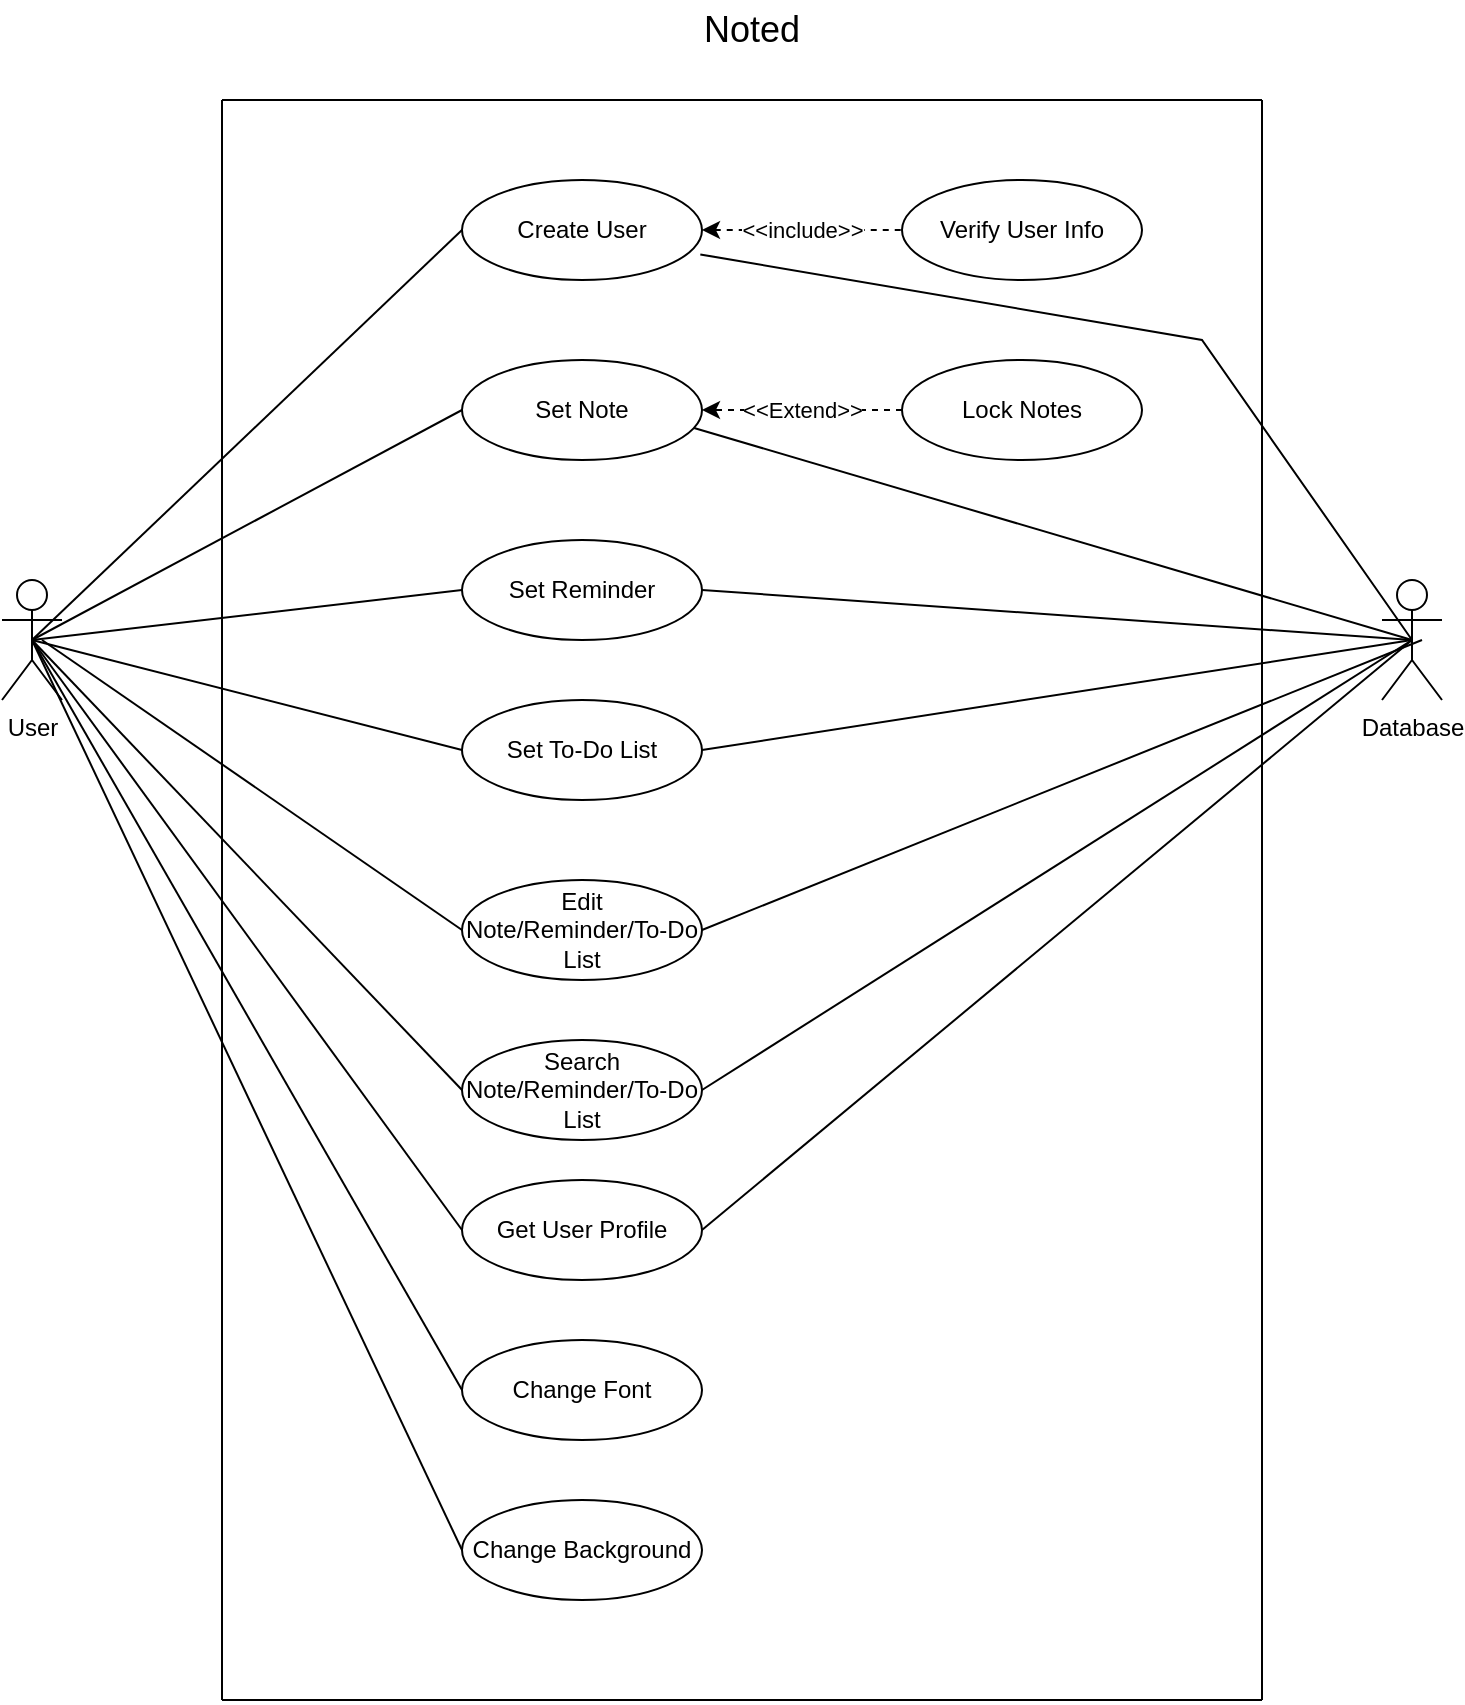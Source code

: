 <mxfile version="21.1.8" type="device">
  <diagram id="R2lEEEUBdFMjLlhIrx00" name="Page-1">
    <mxGraphModel dx="1035" dy="551" grid="1" gridSize="10" guides="1" tooltips="1" connect="1" arrows="1" fold="1" page="1" pageScale="1" pageWidth="850" pageHeight="1100" math="0" shadow="0" extFonts="Permanent Marker^https://fonts.googleapis.com/css?family=Permanent+Marker">
      <root>
        <mxCell id="0" />
        <mxCell id="1" parent="0" />
        <mxCell id="UbdFfxhYkOwTz7IuONlC-1" value="User" style="shape=umlActor;verticalLabelPosition=bottom;verticalAlign=top;html=1;outlineConnect=0;" vertex="1" parent="1">
          <mxGeometry x="50" y="320" width="30" height="60" as="geometry" />
        </mxCell>
        <mxCell id="UbdFfxhYkOwTz7IuONlC-4" value="Set Note" style="ellipse;whiteSpace=wrap;html=1;" vertex="1" parent="1">
          <mxGeometry x="280" y="210" width="120" height="50" as="geometry" />
        </mxCell>
        <mxCell id="UbdFfxhYkOwTz7IuONlC-7" value="Search Note/Reminder/To-Do List" style="ellipse;whiteSpace=wrap;html=1;" vertex="1" parent="1">
          <mxGeometry x="280" y="550" width="120" height="50" as="geometry" />
        </mxCell>
        <mxCell id="UbdFfxhYkOwTz7IuONlC-8" value="Change Font" style="ellipse;whiteSpace=wrap;html=1;" vertex="1" parent="1">
          <mxGeometry x="280" y="700" width="120" height="50" as="geometry" />
        </mxCell>
        <mxCell id="UbdFfxhYkOwTz7IuONlC-9" value="Change Background" style="ellipse;whiteSpace=wrap;html=1;" vertex="1" parent="1">
          <mxGeometry x="280" y="780" width="120" height="50" as="geometry" />
        </mxCell>
        <mxCell id="UbdFfxhYkOwTz7IuONlC-22" value="&amp;lt;&amp;lt;include&amp;gt;&amp;gt;" style="edgeStyle=orthogonalEdgeStyle;rounded=0;orthogonalLoop=1;jettySize=auto;html=1;dashed=1;startArrow=classic;startFill=1;endArrow=none;endFill=0;" edge="1" parent="1" source="UbdFfxhYkOwTz7IuONlC-10" target="UbdFfxhYkOwTz7IuONlC-21">
          <mxGeometry relative="1" as="geometry" />
        </mxCell>
        <mxCell id="UbdFfxhYkOwTz7IuONlC-10" value="Create User" style="ellipse;whiteSpace=wrap;html=1;" vertex="1" parent="1">
          <mxGeometry x="280" y="120" width="120" height="50" as="geometry" />
        </mxCell>
        <mxCell id="UbdFfxhYkOwTz7IuONlC-13" value="Get User Profile" style="ellipse;whiteSpace=wrap;html=1;" vertex="1" parent="1">
          <mxGeometry x="280" y="620" width="120" height="50" as="geometry" />
        </mxCell>
        <mxCell id="UbdFfxhYkOwTz7IuONlC-15" value="&amp;lt;&amp;lt;Extend&amp;gt;&amp;gt;" style="edgeStyle=orthogonalEdgeStyle;rounded=0;orthogonalLoop=1;jettySize=auto;html=1;entryX=1;entryY=0.5;entryDx=0;entryDy=0;dashed=1;" edge="1" parent="1" source="UbdFfxhYkOwTz7IuONlC-14" target="UbdFfxhYkOwTz7IuONlC-4">
          <mxGeometry relative="1" as="geometry" />
        </mxCell>
        <mxCell id="UbdFfxhYkOwTz7IuONlC-14" value="Lock Notes" style="ellipse;whiteSpace=wrap;html=1;" vertex="1" parent="1">
          <mxGeometry x="500" y="210" width="120" height="50" as="geometry" />
        </mxCell>
        <mxCell id="UbdFfxhYkOwTz7IuONlC-16" value="Set To-Do List" style="ellipse;whiteSpace=wrap;html=1;" vertex="1" parent="1">
          <mxGeometry x="280" y="380" width="120" height="50" as="geometry" />
        </mxCell>
        <mxCell id="UbdFfxhYkOwTz7IuONlC-17" value="Database" style="shape=umlActor;verticalLabelPosition=bottom;verticalAlign=top;html=1;outlineConnect=0;" vertex="1" parent="1">
          <mxGeometry x="740" y="320" width="30" height="60" as="geometry" />
        </mxCell>
        <mxCell id="UbdFfxhYkOwTz7IuONlC-19" value="" style="endArrow=none;html=1;rounded=0;exitX=0.5;exitY=0.5;exitDx=0;exitDy=0;exitPerimeter=0;entryX=0;entryY=0.5;entryDx=0;entryDy=0;" edge="1" parent="1" source="UbdFfxhYkOwTz7IuONlC-1" target="UbdFfxhYkOwTz7IuONlC-10">
          <mxGeometry width="50" height="50" relative="1" as="geometry">
            <mxPoint x="160" y="140" as="sourcePoint" />
            <mxPoint x="210" y="90" as="targetPoint" />
          </mxGeometry>
        </mxCell>
        <mxCell id="UbdFfxhYkOwTz7IuONlC-21" value="Verify User Info" style="ellipse;whiteSpace=wrap;html=1;" vertex="1" parent="1">
          <mxGeometry x="500" y="120" width="120" height="50" as="geometry" />
        </mxCell>
        <mxCell id="UbdFfxhYkOwTz7IuONlC-24" value="" style="endArrow=none;html=1;rounded=0;entryX=0;entryY=0.5;entryDx=0;entryDy=0;exitX=0.5;exitY=0.5;exitDx=0;exitDy=0;exitPerimeter=0;" edge="1" parent="1" source="UbdFfxhYkOwTz7IuONlC-1" target="UbdFfxhYkOwTz7IuONlC-4">
          <mxGeometry width="50" height="50" relative="1" as="geometry">
            <mxPoint x="160" y="260" as="sourcePoint" />
            <mxPoint x="210" y="210" as="targetPoint" />
          </mxGeometry>
        </mxCell>
        <mxCell id="UbdFfxhYkOwTz7IuONlC-25" value="Set Reminder" style="ellipse;whiteSpace=wrap;html=1;" vertex="1" parent="1">
          <mxGeometry x="280" y="300" width="120" height="50" as="geometry" />
        </mxCell>
        <mxCell id="UbdFfxhYkOwTz7IuONlC-26" value="" style="endArrow=none;html=1;rounded=0;entryX=0;entryY=0.5;entryDx=0;entryDy=0;exitX=0.5;exitY=0.5;exitDx=0;exitDy=0;exitPerimeter=0;" edge="1" parent="1" source="UbdFfxhYkOwTz7IuONlC-1" target="UbdFfxhYkOwTz7IuONlC-25">
          <mxGeometry width="50" height="50" relative="1" as="geometry">
            <mxPoint x="150" y="420" as="sourcePoint" />
            <mxPoint x="200" y="370" as="targetPoint" />
          </mxGeometry>
        </mxCell>
        <mxCell id="UbdFfxhYkOwTz7IuONlC-27" value="" style="endArrow=none;html=1;rounded=0;entryX=0;entryY=0.5;entryDx=0;entryDy=0;exitX=0.5;exitY=0.5;exitDx=0;exitDy=0;exitPerimeter=0;" edge="1" parent="1" source="UbdFfxhYkOwTz7IuONlC-1" target="UbdFfxhYkOwTz7IuONlC-7">
          <mxGeometry width="50" height="50" relative="1" as="geometry">
            <mxPoint x="130" y="430" as="sourcePoint" />
            <mxPoint x="180" y="380" as="targetPoint" />
          </mxGeometry>
        </mxCell>
        <mxCell id="UbdFfxhYkOwTz7IuONlC-28" value="" style="endArrow=none;html=1;rounded=0;entryX=0.5;entryY=0.5;entryDx=0;entryDy=0;entryPerimeter=0;exitX=0.967;exitY=0.68;exitDx=0;exitDy=0;exitPerimeter=0;" edge="1" parent="1" source="UbdFfxhYkOwTz7IuONlC-4" target="UbdFfxhYkOwTz7IuONlC-17">
          <mxGeometry width="50" height="50" relative="1" as="geometry">
            <mxPoint x="550" y="370" as="sourcePoint" />
            <mxPoint x="600" y="320" as="targetPoint" />
          </mxGeometry>
        </mxCell>
        <mxCell id="UbdFfxhYkOwTz7IuONlC-29" value="" style="endArrow=none;html=1;rounded=0;entryX=0.5;entryY=0.5;entryDx=0;entryDy=0;entryPerimeter=0;exitX=1;exitY=0.5;exitDx=0;exitDy=0;" edge="1" parent="1" source="UbdFfxhYkOwTz7IuONlC-25" target="UbdFfxhYkOwTz7IuONlC-17">
          <mxGeometry width="50" height="50" relative="1" as="geometry">
            <mxPoint x="480" y="480" as="sourcePoint" />
            <mxPoint x="530" y="430" as="targetPoint" />
          </mxGeometry>
        </mxCell>
        <mxCell id="UbdFfxhYkOwTz7IuONlC-30" value="" style="endArrow=none;html=1;rounded=0;entryX=0.5;entryY=0.5;entryDx=0;entryDy=0;entryPerimeter=0;exitX=0.993;exitY=0.744;exitDx=0;exitDy=0;exitPerimeter=0;" edge="1" parent="1" source="UbdFfxhYkOwTz7IuONlC-10" target="UbdFfxhYkOwTz7IuONlC-17">
          <mxGeometry width="50" height="50" relative="1" as="geometry">
            <mxPoint x="680" y="310" as="sourcePoint" />
            <mxPoint x="730" y="260" as="targetPoint" />
            <Array as="points">
              <mxPoint x="650" y="200" />
            </Array>
          </mxGeometry>
        </mxCell>
        <mxCell id="UbdFfxhYkOwTz7IuONlC-31" value="" style="endArrow=none;html=1;rounded=0;entryX=0;entryY=0.5;entryDx=0;entryDy=0;exitX=0.5;exitY=0.5;exitDx=0;exitDy=0;exitPerimeter=0;" edge="1" parent="1" source="UbdFfxhYkOwTz7IuONlC-1" target="UbdFfxhYkOwTz7IuONlC-8">
          <mxGeometry width="50" height="50" relative="1" as="geometry">
            <mxPoint x="160" y="490" as="sourcePoint" />
            <mxPoint x="210" y="440" as="targetPoint" />
          </mxGeometry>
        </mxCell>
        <mxCell id="UbdFfxhYkOwTz7IuONlC-32" value="" style="endArrow=none;html=1;rounded=0;entryX=0;entryY=0.5;entryDx=0;entryDy=0;exitX=0.5;exitY=0.5;exitDx=0;exitDy=0;exitPerimeter=0;" edge="1" parent="1" source="UbdFfxhYkOwTz7IuONlC-1" target="UbdFfxhYkOwTz7IuONlC-9">
          <mxGeometry width="50" height="50" relative="1" as="geometry">
            <mxPoint x="100" y="560" as="sourcePoint" />
            <mxPoint x="150" y="510" as="targetPoint" />
          </mxGeometry>
        </mxCell>
        <mxCell id="UbdFfxhYkOwTz7IuONlC-33" value="" style="endArrow=none;html=1;rounded=0;entryX=0;entryY=0.5;entryDx=0;entryDy=0;exitX=0.5;exitY=0.5;exitDx=0;exitDy=0;exitPerimeter=0;" edge="1" parent="1" source="UbdFfxhYkOwTz7IuONlC-1" target="UbdFfxhYkOwTz7IuONlC-13">
          <mxGeometry width="50" height="50" relative="1" as="geometry">
            <mxPoint x="130" y="620" as="sourcePoint" />
            <mxPoint x="180" y="570" as="targetPoint" />
          </mxGeometry>
        </mxCell>
        <mxCell id="UbdFfxhYkOwTz7IuONlC-34" value="" style="endArrow=none;html=1;rounded=0;entryX=0;entryY=0.5;entryDx=0;entryDy=0;exitX=0.5;exitY=0.5;exitDx=0;exitDy=0;exitPerimeter=0;" edge="1" parent="1" source="UbdFfxhYkOwTz7IuONlC-1" target="UbdFfxhYkOwTz7IuONlC-16">
          <mxGeometry width="50" height="50" relative="1" as="geometry">
            <mxPoint x="120" y="660" as="sourcePoint" />
            <mxPoint x="170" y="610" as="targetPoint" />
          </mxGeometry>
        </mxCell>
        <mxCell id="UbdFfxhYkOwTz7IuONlC-35" value="" style="endArrow=none;html=1;rounded=0;entryX=0.5;entryY=0.5;entryDx=0;entryDy=0;entryPerimeter=0;exitX=1;exitY=0.5;exitDx=0;exitDy=0;" edge="1" parent="1" source="UbdFfxhYkOwTz7IuONlC-7" target="UbdFfxhYkOwTz7IuONlC-17">
          <mxGeometry width="50" height="50" relative="1" as="geometry">
            <mxPoint x="660" y="460" as="sourcePoint" />
            <mxPoint x="710" y="410" as="targetPoint" />
          </mxGeometry>
        </mxCell>
        <mxCell id="UbdFfxhYkOwTz7IuONlC-36" value="" style="endArrow=none;html=1;rounded=0;entryX=0.5;entryY=0.5;entryDx=0;entryDy=0;entryPerimeter=0;exitX=1;exitY=0.5;exitDx=0;exitDy=0;" edge="1" parent="1" source="UbdFfxhYkOwTz7IuONlC-13" target="UbdFfxhYkOwTz7IuONlC-17">
          <mxGeometry width="50" height="50" relative="1" as="geometry">
            <mxPoint x="680" y="490" as="sourcePoint" />
            <mxPoint x="730" y="440" as="targetPoint" />
          </mxGeometry>
        </mxCell>
        <mxCell id="UbdFfxhYkOwTz7IuONlC-37" value="" style="endArrow=none;html=1;rounded=0;entryX=0.5;entryY=0.5;entryDx=0;entryDy=0;entryPerimeter=0;exitX=1;exitY=0.5;exitDx=0;exitDy=0;" edge="1" parent="1" source="UbdFfxhYkOwTz7IuONlC-16" target="UbdFfxhYkOwTz7IuONlC-17">
          <mxGeometry width="50" height="50" relative="1" as="geometry">
            <mxPoint x="610" y="620" as="sourcePoint" />
            <mxPoint x="660" y="570" as="targetPoint" />
          </mxGeometry>
        </mxCell>
        <mxCell id="UbdFfxhYkOwTz7IuONlC-41" value="" style="endArrow=none;html=1;rounded=0;" edge="1" parent="1">
          <mxGeometry width="50" height="50" relative="1" as="geometry">
            <mxPoint x="160" y="880" as="sourcePoint" />
            <mxPoint x="160" y="80" as="targetPoint" />
          </mxGeometry>
        </mxCell>
        <mxCell id="UbdFfxhYkOwTz7IuONlC-42" value="" style="endArrow=none;html=1;rounded=0;" edge="1" parent="1">
          <mxGeometry width="50" height="50" relative="1" as="geometry">
            <mxPoint x="160" y="880" as="sourcePoint" />
            <mxPoint x="680" y="880" as="targetPoint" />
          </mxGeometry>
        </mxCell>
        <mxCell id="UbdFfxhYkOwTz7IuONlC-43" value="" style="endArrow=none;html=1;rounded=0;" edge="1" parent="1">
          <mxGeometry width="50" height="50" relative="1" as="geometry">
            <mxPoint x="680" y="880" as="sourcePoint" />
            <mxPoint x="680" y="80" as="targetPoint" />
          </mxGeometry>
        </mxCell>
        <mxCell id="UbdFfxhYkOwTz7IuONlC-44" value="" style="endArrow=none;html=1;rounded=0;" edge="1" parent="1">
          <mxGeometry width="50" height="50" relative="1" as="geometry">
            <mxPoint x="160" y="80" as="sourcePoint" />
            <mxPoint x="680" y="80" as="targetPoint" />
          </mxGeometry>
        </mxCell>
        <mxCell id="UbdFfxhYkOwTz7IuONlC-46" value="&lt;font style=&quot;font-size: 18px;&quot;&gt;Noted&lt;/font&gt;" style="text;html=1;strokeColor=none;fillColor=none;align=center;verticalAlign=middle;whiteSpace=wrap;rounded=0;" vertex="1" parent="1">
          <mxGeometry x="395" y="30" width="60" height="30" as="geometry" />
        </mxCell>
        <mxCell id="UbdFfxhYkOwTz7IuONlC-48" value="Edit Note/Reminder/To-Do List" style="ellipse;whiteSpace=wrap;html=1;" vertex="1" parent="1">
          <mxGeometry x="280" y="470" width="120" height="50" as="geometry" />
        </mxCell>
        <mxCell id="UbdFfxhYkOwTz7IuONlC-49" value="" style="endArrow=none;html=1;rounded=0;entryX=0;entryY=0.5;entryDx=0;entryDy=0;" edge="1" parent="1" target="UbdFfxhYkOwTz7IuONlC-48">
          <mxGeometry width="50" height="50" relative="1" as="geometry">
            <mxPoint x="70" y="350" as="sourcePoint" />
            <mxPoint x="220" y="420" as="targetPoint" />
          </mxGeometry>
        </mxCell>
        <mxCell id="UbdFfxhYkOwTz7IuONlC-50" value="" style="endArrow=none;html=1;rounded=0;exitX=1;exitY=0.5;exitDx=0;exitDy=0;" edge="1" parent="1" source="UbdFfxhYkOwTz7IuONlC-48">
          <mxGeometry width="50" height="50" relative="1" as="geometry">
            <mxPoint x="450" y="490" as="sourcePoint" />
            <mxPoint x="760" y="350" as="targetPoint" />
          </mxGeometry>
        </mxCell>
      </root>
    </mxGraphModel>
  </diagram>
</mxfile>
